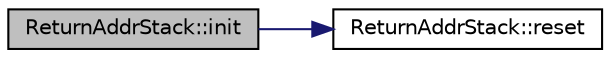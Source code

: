 digraph G
{
  edge [fontname="Helvetica",fontsize="10",labelfontname="Helvetica",labelfontsize="10"];
  node [fontname="Helvetica",fontsize="10",shape=record];
  rankdir=LR;
  Node1 [label="ReturnAddrStack::init",height=0.2,width=0.4,color="black", fillcolor="grey75", style="filled" fontcolor="black"];
  Node1 -> Node2 [color="midnightblue",fontsize="10",style="solid",fontname="Helvetica"];
  Node2 [label="ReturnAddrStack::reset",height=0.2,width=0.4,color="black", fillcolor="white", style="filled",URL="$classReturnAddrStack.html#ac805f9293f48e2007ac7e8f4733ac1af"];
}
